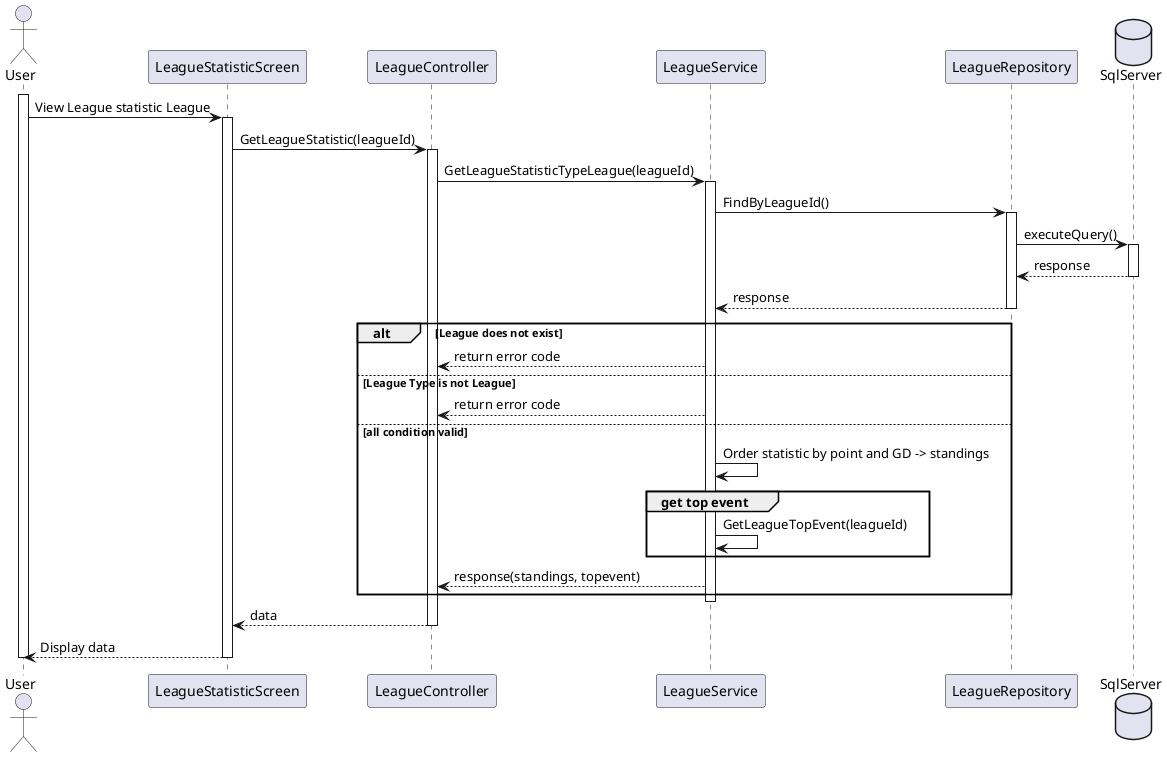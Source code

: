 @startuml View League Statistic Type League (Guest)
actor User
participant LeagueStatisticScreen
participant LeagueController
participant LeagueService
participant LeagueRepository
database SqlServer

activate User 
    User -> LeagueStatisticScreen: View League statistic League
    activate LeagueStatisticScreen
        LeagueStatisticScreen -> LeagueController: GetLeagueStatistic(leagueId)
        activate LeagueController
            LeagueController ->LeagueService: GetLeagueStatisticTypeLeague(leagueId)
            activate LeagueService
                LeagueService -> LeagueRepository: FindByLeagueId()
                activate LeagueRepository
                    LeagueRepository -> SqlServer: executeQuery()
                    activate SqlServer
                        SqlServer --> LeagueRepository: response
                    deactivate SqlServer
                    LeagueRepository --> LeagueService: response
                deactivate LeagueRepository
                alt League does not exist 
                    LeagueService --> LeagueController: return error code
                else League Type is not League
                    LeagueService --> LeagueController: return error code
                else all condition valid
                    LeagueService -> LeagueService: Order statistic by point and GD -> standings
                    group get top event
                        LeagueService -> LeagueService: GetLeagueTopEvent(leagueId)
                    end
                    LeagueService --> LeagueController: response(standings, topevent)
                end
            deactivate LeagueService
            LeagueController --> LeagueStatisticScreen: data
        deactivate LeagueController
        LeagueStatisticScreen --> User: Display data
    deactivate LeagueStatisticScreen
deactivate User
@enduml